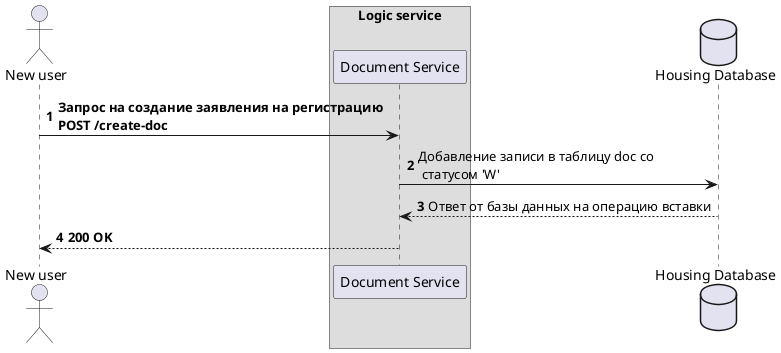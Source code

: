 @startuml
'https://plantuml.com/sequence-diagram

autonumber

actor "New user"
box Logic service
    participant "Document Service"
end box

database "Housing Database"

"New user" -> "Document Service" :<b>Запрос на создание заявления на регистрацию\n<b>POST /create-doc
"Document Service" -> "Housing Database" :Добавление записи в таблицу doc со\n статусом 'W'
"Housing Database" --> "Document Service" :Ответ от базы данных на операцию вставки
"Document Service" --> "New user" :<b>200 OK
@enduml